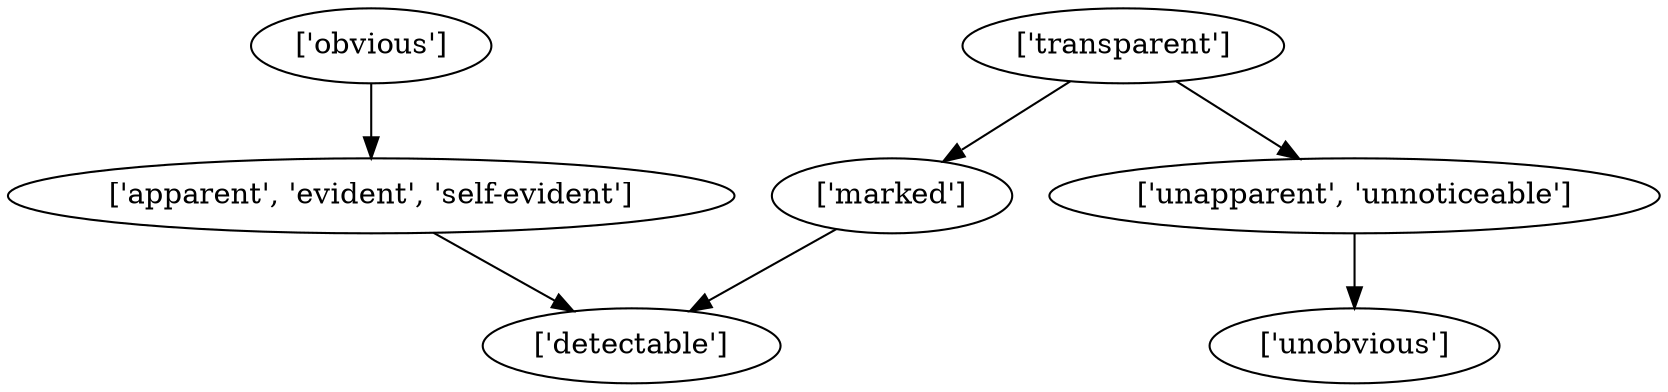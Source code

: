 strict digraph  {
	"['marked']" -> "['detectable']";
	"['obvious']" -> "['apparent', 'evident', 'self-evident']";
	"['apparent', 'evident', 'self-evident']" -> "['detectable']";
	"['transparent']" -> "['marked']";
	"['transparent']" -> "['unapparent', 'unnoticeable']";
	"['unapparent', 'unnoticeable']" -> "['unobvious']";
}
